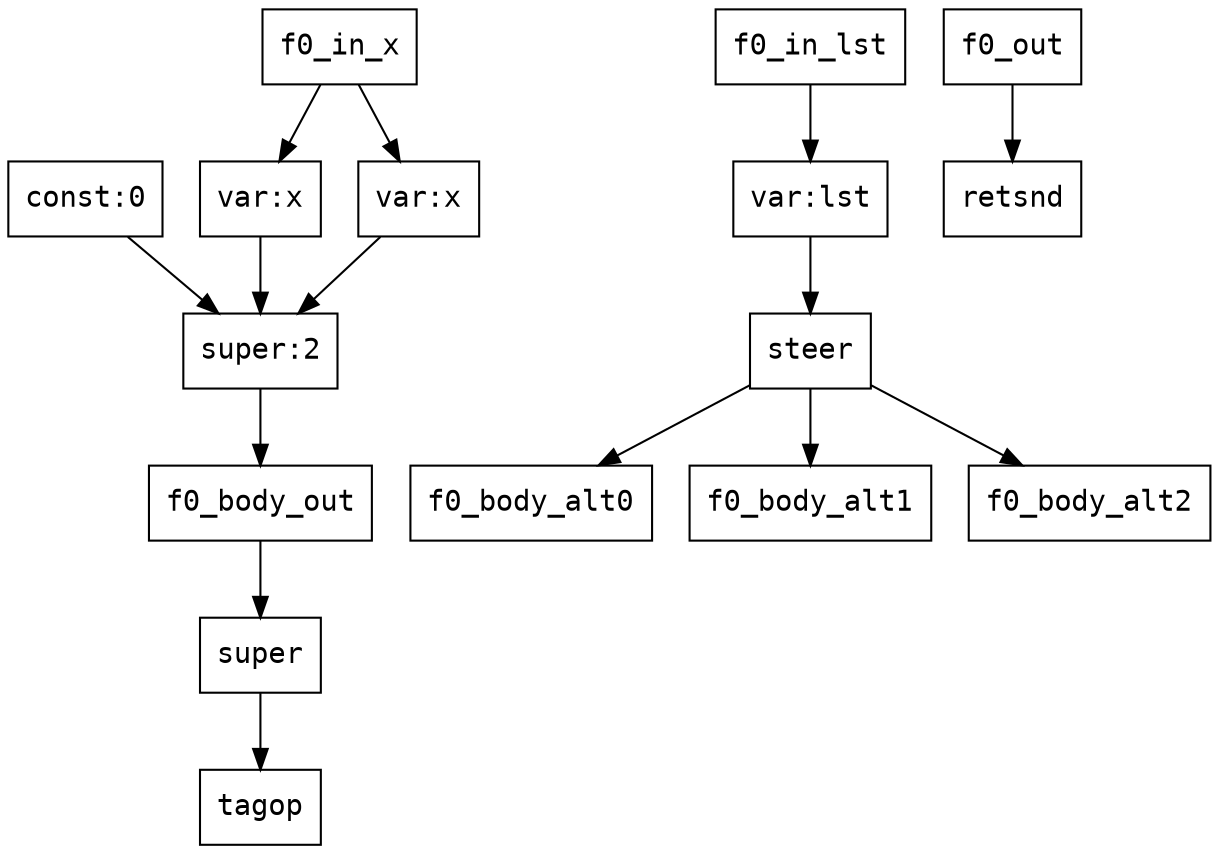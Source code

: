 digraph Dataflow {
  node [shape=record, fontname="Courier"];
  f0 [label="super"];
  "f0_tagop" [label="tagop"];
  f0 -> "f0_tagop";
  "f0_body_scr_out" [label="var:lst"];
  "f0_in_lst" -> "f0_body_scr_out";
  "f0_body_steer" [label="steer"];
  "f0_body_scr_out" -> "f0_body_steer";
  "f0_body_steer" -> "f0_body_alt0";
  "f0_body_alt0_out" [label="const:0"];
  "f0_body_alt0_out" -> "f0_body_phi";
  "f0_body_steer" -> "f0_body_alt1";
  "f0_body_alt1_out" [label="var:x"];
  "f0_in_x" -> "f0_body_alt1_out";
  "f0_body_alt1_out" -> "f0_body_phi";
  "f0_body_steer" -> "f0_body_alt2";
  "f0_body_alt2_out" [label="var:x"];
  "f0_in_x" -> "f0_body_alt2_out";
  "f0_body_alt2_out" -> "f0_body_phi";
  "f0_body_phi" [label="super:2"];
  "f0_body_phi" -> "f0_body_out";
  "f0_body_out" -> f0;
  "f0_retsnd" [label="retsnd"];
  "f0_out" -> "f0_retsnd";
}
